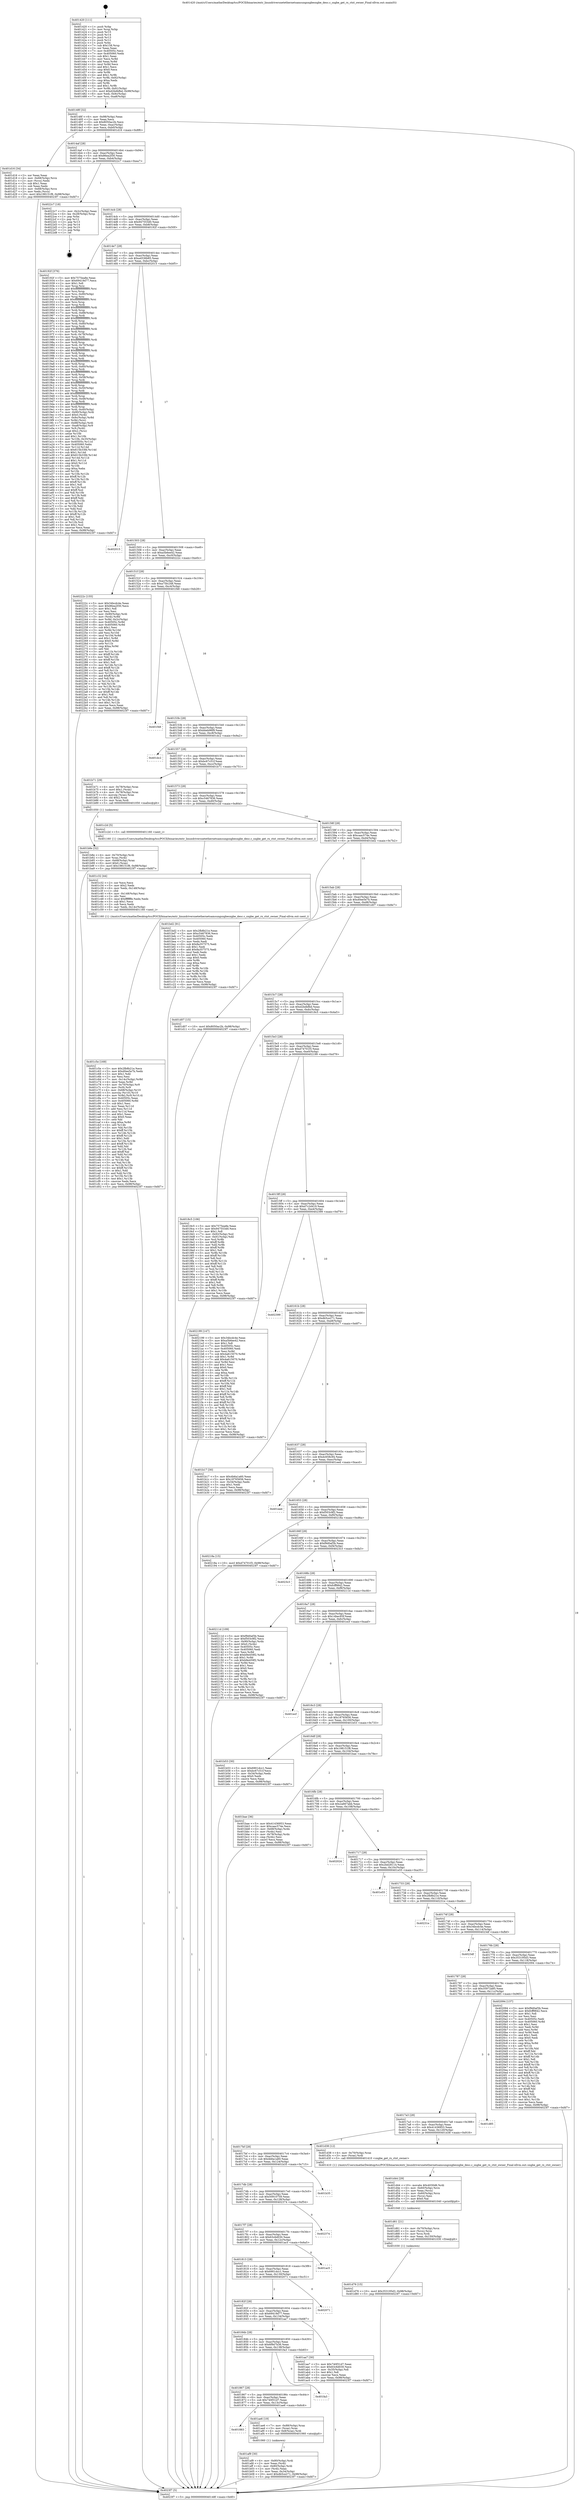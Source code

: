 digraph "0x401420" {
  label = "0x401420 (/mnt/c/Users/mathe/Desktop/tcc/POCII/binaries/extr_linuxdriversnetethernetsamsungsxgbesxgbe_desc.c_sxgbe_get_rx_ctxt_owner_Final-ollvm.out::main(0))"
  labelloc = "t"
  node[shape=record]

  Entry [label="",width=0.3,height=0.3,shape=circle,fillcolor=black,style=filled]
  "0x40148f" [label="{
     0x40148f [32]\l
     | [instrs]\l
     &nbsp;&nbsp;0x40148f \<+6\>: mov -0x98(%rbp),%eax\l
     &nbsp;&nbsp;0x401495 \<+2\>: mov %eax,%ecx\l
     &nbsp;&nbsp;0x401497 \<+6\>: sub $0x8050ac2b,%ecx\l
     &nbsp;&nbsp;0x40149d \<+6\>: mov %eax,-0xac(%rbp)\l
     &nbsp;&nbsp;0x4014a3 \<+6\>: mov %ecx,-0xb0(%rbp)\l
     &nbsp;&nbsp;0x4014a9 \<+6\>: je 0000000000401d16 \<main+0x8f6\>\l
  }"]
  "0x401d16" [label="{
     0x401d16 [34]\l
     | [instrs]\l
     &nbsp;&nbsp;0x401d16 \<+2\>: xor %eax,%eax\l
     &nbsp;&nbsp;0x401d18 \<+4\>: mov -0x68(%rbp),%rcx\l
     &nbsp;&nbsp;0x401d1c \<+2\>: mov (%rcx),%edx\l
     &nbsp;&nbsp;0x401d1e \<+3\>: sub $0x1,%eax\l
     &nbsp;&nbsp;0x401d21 \<+2\>: sub %eax,%edx\l
     &nbsp;&nbsp;0x401d23 \<+4\>: mov -0x68(%rbp),%rcx\l
     &nbsp;&nbsp;0x401d27 \<+2\>: mov %edx,(%rcx)\l
     &nbsp;&nbsp;0x401d29 \<+10\>: movl $0x198151f8,-0x98(%rbp)\l
     &nbsp;&nbsp;0x401d33 \<+5\>: jmp 00000000004023f7 \<main+0xfd7\>\l
  }"]
  "0x4014af" [label="{
     0x4014af [28]\l
     | [instrs]\l
     &nbsp;&nbsp;0x4014af \<+5\>: jmp 00000000004014b4 \<main+0x94\>\l
     &nbsp;&nbsp;0x4014b4 \<+6\>: mov -0xac(%rbp),%eax\l
     &nbsp;&nbsp;0x4014ba \<+5\>: sub $0x86ea2f30,%eax\l
     &nbsp;&nbsp;0x4014bf \<+6\>: mov %eax,-0xb4(%rbp)\l
     &nbsp;&nbsp;0x4014c5 \<+6\>: je 00000000004022c7 \<main+0xea7\>\l
  }"]
  Exit [label="",width=0.3,height=0.3,shape=circle,fillcolor=black,style=filled,peripheries=2]
  "0x4022c7" [label="{
     0x4022c7 [18]\l
     | [instrs]\l
     &nbsp;&nbsp;0x4022c7 \<+3\>: mov -0x2c(%rbp),%eax\l
     &nbsp;&nbsp;0x4022ca \<+4\>: lea -0x28(%rbp),%rsp\l
     &nbsp;&nbsp;0x4022ce \<+1\>: pop %rbx\l
     &nbsp;&nbsp;0x4022cf \<+2\>: pop %r12\l
     &nbsp;&nbsp;0x4022d1 \<+2\>: pop %r13\l
     &nbsp;&nbsp;0x4022d3 \<+2\>: pop %r14\l
     &nbsp;&nbsp;0x4022d5 \<+2\>: pop %r15\l
     &nbsp;&nbsp;0x4022d7 \<+1\>: pop %rbp\l
     &nbsp;&nbsp;0x4022d8 \<+1\>: ret\l
  }"]
  "0x4014cb" [label="{
     0x4014cb [28]\l
     | [instrs]\l
     &nbsp;&nbsp;0x4014cb \<+5\>: jmp 00000000004014d0 \<main+0xb0\>\l
     &nbsp;&nbsp;0x4014d0 \<+6\>: mov -0xac(%rbp),%eax\l
     &nbsp;&nbsp;0x4014d6 \<+5\>: sub $0x947553d0,%eax\l
     &nbsp;&nbsp;0x4014db \<+6\>: mov %eax,-0xb8(%rbp)\l
     &nbsp;&nbsp;0x4014e1 \<+6\>: je 000000000040192f \<main+0x50f\>\l
  }"]
  "0x401d76" [label="{
     0x401d76 [15]\l
     | [instrs]\l
     &nbsp;&nbsp;0x401d76 \<+10\>: movl $0x353195d3,-0x98(%rbp)\l
     &nbsp;&nbsp;0x401d80 \<+5\>: jmp 00000000004023f7 \<main+0xfd7\>\l
  }"]
  "0x40192f" [label="{
     0x40192f [376]\l
     | [instrs]\l
     &nbsp;&nbsp;0x40192f \<+5\>: mov $0x7575ea8e,%eax\l
     &nbsp;&nbsp;0x401934 \<+5\>: mov $0x69419d77,%ecx\l
     &nbsp;&nbsp;0x401939 \<+2\>: mov $0x1,%dl\l
     &nbsp;&nbsp;0x40193b \<+3\>: mov %rsp,%rsi\l
     &nbsp;&nbsp;0x40193e \<+4\>: add $0xfffffffffffffff0,%rsi\l
     &nbsp;&nbsp;0x401942 \<+3\>: mov %rsi,%rsp\l
     &nbsp;&nbsp;0x401945 \<+7\>: mov %rsi,-0x90(%rbp)\l
     &nbsp;&nbsp;0x40194c \<+3\>: mov %rsp,%rsi\l
     &nbsp;&nbsp;0x40194f \<+4\>: add $0xfffffffffffffff0,%rsi\l
     &nbsp;&nbsp;0x401953 \<+3\>: mov %rsi,%rsp\l
     &nbsp;&nbsp;0x401956 \<+3\>: mov %rsp,%rdi\l
     &nbsp;&nbsp;0x401959 \<+4\>: add $0xfffffffffffffff0,%rdi\l
     &nbsp;&nbsp;0x40195d \<+3\>: mov %rdi,%rsp\l
     &nbsp;&nbsp;0x401960 \<+7\>: mov %rdi,-0x88(%rbp)\l
     &nbsp;&nbsp;0x401967 \<+3\>: mov %rsp,%rdi\l
     &nbsp;&nbsp;0x40196a \<+4\>: add $0xfffffffffffffff0,%rdi\l
     &nbsp;&nbsp;0x40196e \<+3\>: mov %rdi,%rsp\l
     &nbsp;&nbsp;0x401971 \<+4\>: mov %rdi,-0x80(%rbp)\l
     &nbsp;&nbsp;0x401975 \<+3\>: mov %rsp,%rdi\l
     &nbsp;&nbsp;0x401978 \<+4\>: add $0xfffffffffffffff0,%rdi\l
     &nbsp;&nbsp;0x40197c \<+3\>: mov %rdi,%rsp\l
     &nbsp;&nbsp;0x40197f \<+4\>: mov %rdi,-0x78(%rbp)\l
     &nbsp;&nbsp;0x401983 \<+3\>: mov %rsp,%rdi\l
     &nbsp;&nbsp;0x401986 \<+4\>: add $0xfffffffffffffff0,%rdi\l
     &nbsp;&nbsp;0x40198a \<+3\>: mov %rdi,%rsp\l
     &nbsp;&nbsp;0x40198d \<+4\>: mov %rdi,-0x70(%rbp)\l
     &nbsp;&nbsp;0x401991 \<+3\>: mov %rsp,%rdi\l
     &nbsp;&nbsp;0x401994 \<+4\>: add $0xfffffffffffffff0,%rdi\l
     &nbsp;&nbsp;0x401998 \<+3\>: mov %rdi,%rsp\l
     &nbsp;&nbsp;0x40199b \<+4\>: mov %rdi,-0x68(%rbp)\l
     &nbsp;&nbsp;0x40199f \<+3\>: mov %rsp,%rdi\l
     &nbsp;&nbsp;0x4019a2 \<+4\>: add $0xfffffffffffffff0,%rdi\l
     &nbsp;&nbsp;0x4019a6 \<+3\>: mov %rdi,%rsp\l
     &nbsp;&nbsp;0x4019a9 \<+4\>: mov %rdi,-0x60(%rbp)\l
     &nbsp;&nbsp;0x4019ad \<+3\>: mov %rsp,%rdi\l
     &nbsp;&nbsp;0x4019b0 \<+4\>: add $0xfffffffffffffff0,%rdi\l
     &nbsp;&nbsp;0x4019b4 \<+3\>: mov %rdi,%rsp\l
     &nbsp;&nbsp;0x4019b7 \<+4\>: mov %rdi,-0x58(%rbp)\l
     &nbsp;&nbsp;0x4019bb \<+3\>: mov %rsp,%rdi\l
     &nbsp;&nbsp;0x4019be \<+4\>: add $0xfffffffffffffff0,%rdi\l
     &nbsp;&nbsp;0x4019c2 \<+3\>: mov %rdi,%rsp\l
     &nbsp;&nbsp;0x4019c5 \<+4\>: mov %rdi,-0x50(%rbp)\l
     &nbsp;&nbsp;0x4019c9 \<+3\>: mov %rsp,%rdi\l
     &nbsp;&nbsp;0x4019cc \<+4\>: add $0xfffffffffffffff0,%rdi\l
     &nbsp;&nbsp;0x4019d0 \<+3\>: mov %rdi,%rsp\l
     &nbsp;&nbsp;0x4019d3 \<+4\>: mov %rdi,-0x48(%rbp)\l
     &nbsp;&nbsp;0x4019d7 \<+3\>: mov %rsp,%rdi\l
     &nbsp;&nbsp;0x4019da \<+4\>: add $0xfffffffffffffff0,%rdi\l
     &nbsp;&nbsp;0x4019de \<+3\>: mov %rdi,%rsp\l
     &nbsp;&nbsp;0x4019e1 \<+4\>: mov %rdi,-0x40(%rbp)\l
     &nbsp;&nbsp;0x4019e5 \<+7\>: mov -0x90(%rbp),%rdi\l
     &nbsp;&nbsp;0x4019ec \<+6\>: movl $0x0,(%rdi)\l
     &nbsp;&nbsp;0x4019f2 \<+7\>: mov -0x9c(%rbp),%r8d\l
     &nbsp;&nbsp;0x4019f9 \<+3\>: mov %r8d,(%rsi)\l
     &nbsp;&nbsp;0x4019fc \<+7\>: mov -0x88(%rbp),%rdi\l
     &nbsp;&nbsp;0x401a03 \<+7\>: mov -0xa8(%rbp),%r9\l
     &nbsp;&nbsp;0x401a0a \<+3\>: mov %r9,(%rdi)\l
     &nbsp;&nbsp;0x401a0d \<+3\>: cmpl $0x2,(%rsi)\l
     &nbsp;&nbsp;0x401a10 \<+4\>: setne %r10b\l
     &nbsp;&nbsp;0x401a14 \<+4\>: and $0x1,%r10b\l
     &nbsp;&nbsp;0x401a18 \<+4\>: mov %r10b,-0x35(%rbp)\l
     &nbsp;&nbsp;0x401a1c \<+8\>: mov 0x40505c,%r11d\l
     &nbsp;&nbsp;0x401a24 \<+7\>: mov 0x405060,%ebx\l
     &nbsp;&nbsp;0x401a2b \<+3\>: mov %r11d,%r14d\l
     &nbsp;&nbsp;0x401a2e \<+7\>: sub $0x615b33fd,%r14d\l
     &nbsp;&nbsp;0x401a35 \<+4\>: sub $0x1,%r14d\l
     &nbsp;&nbsp;0x401a39 \<+7\>: add $0x615b33fd,%r14d\l
     &nbsp;&nbsp;0x401a40 \<+4\>: imul %r14d,%r11d\l
     &nbsp;&nbsp;0x401a44 \<+4\>: and $0x1,%r11d\l
     &nbsp;&nbsp;0x401a48 \<+4\>: cmp $0x0,%r11d\l
     &nbsp;&nbsp;0x401a4c \<+4\>: sete %r10b\l
     &nbsp;&nbsp;0x401a50 \<+3\>: cmp $0xa,%ebx\l
     &nbsp;&nbsp;0x401a53 \<+4\>: setl %r15b\l
     &nbsp;&nbsp;0x401a57 \<+3\>: mov %r10b,%r12b\l
     &nbsp;&nbsp;0x401a5a \<+4\>: xor $0xff,%r12b\l
     &nbsp;&nbsp;0x401a5e \<+3\>: mov %r15b,%r13b\l
     &nbsp;&nbsp;0x401a61 \<+4\>: xor $0xff,%r13b\l
     &nbsp;&nbsp;0x401a65 \<+3\>: xor $0x1,%dl\l
     &nbsp;&nbsp;0x401a68 \<+3\>: mov %r12b,%sil\l
     &nbsp;&nbsp;0x401a6b \<+4\>: and $0xff,%sil\l
     &nbsp;&nbsp;0x401a6f \<+3\>: and %dl,%r10b\l
     &nbsp;&nbsp;0x401a72 \<+3\>: mov %r13b,%dil\l
     &nbsp;&nbsp;0x401a75 \<+4\>: and $0xff,%dil\l
     &nbsp;&nbsp;0x401a79 \<+3\>: and %dl,%r15b\l
     &nbsp;&nbsp;0x401a7c \<+3\>: or %r10b,%sil\l
     &nbsp;&nbsp;0x401a7f \<+3\>: or %r15b,%dil\l
     &nbsp;&nbsp;0x401a82 \<+3\>: xor %dil,%sil\l
     &nbsp;&nbsp;0x401a85 \<+3\>: or %r13b,%r12b\l
     &nbsp;&nbsp;0x401a88 \<+4\>: xor $0xff,%r12b\l
     &nbsp;&nbsp;0x401a8c \<+3\>: or $0x1,%dl\l
     &nbsp;&nbsp;0x401a8f \<+3\>: and %dl,%r12b\l
     &nbsp;&nbsp;0x401a92 \<+3\>: or %r12b,%sil\l
     &nbsp;&nbsp;0x401a95 \<+4\>: test $0x1,%sil\l
     &nbsp;&nbsp;0x401a99 \<+3\>: cmovne %ecx,%eax\l
     &nbsp;&nbsp;0x401a9c \<+6\>: mov %eax,-0x98(%rbp)\l
     &nbsp;&nbsp;0x401aa2 \<+5\>: jmp 00000000004023f7 \<main+0xfd7\>\l
  }"]
  "0x4014e7" [label="{
     0x4014e7 [28]\l
     | [instrs]\l
     &nbsp;&nbsp;0x4014e7 \<+5\>: jmp 00000000004014ec \<main+0xcc\>\l
     &nbsp;&nbsp;0x4014ec \<+6\>: mov -0xac(%rbp),%eax\l
     &nbsp;&nbsp;0x4014f2 \<+5\>: sub $0xa4536b85,%eax\l
     &nbsp;&nbsp;0x4014f7 \<+6\>: mov %eax,-0xbc(%rbp)\l
     &nbsp;&nbsp;0x4014fd \<+6\>: je 0000000000402015 \<main+0xbf5\>\l
  }"]
  "0x401d61" [label="{
     0x401d61 [21]\l
     | [instrs]\l
     &nbsp;&nbsp;0x401d61 \<+4\>: mov -0x70(%rbp),%rcx\l
     &nbsp;&nbsp;0x401d65 \<+3\>: mov (%rcx),%rcx\l
     &nbsp;&nbsp;0x401d68 \<+3\>: mov %rcx,%rdi\l
     &nbsp;&nbsp;0x401d6b \<+6\>: mov %eax,-0x150(%rbp)\l
     &nbsp;&nbsp;0x401d71 \<+5\>: call 0000000000401030 \<free@plt\>\l
     | [calls]\l
     &nbsp;&nbsp;0x401030 \{1\} (unknown)\l
  }"]
  "0x402015" [label="{
     0x402015\l
  }", style=dashed]
  "0x401503" [label="{
     0x401503 [28]\l
     | [instrs]\l
     &nbsp;&nbsp;0x401503 \<+5\>: jmp 0000000000401508 \<main+0xe8\>\l
     &nbsp;&nbsp;0x401508 \<+6\>: mov -0xac(%rbp),%eax\l
     &nbsp;&nbsp;0x40150e \<+5\>: sub $0xa5b6ee42,%eax\l
     &nbsp;&nbsp;0x401513 \<+6\>: mov %eax,-0xc0(%rbp)\l
     &nbsp;&nbsp;0x401519 \<+6\>: je 000000000040222c \<main+0xe0c\>\l
  }"]
  "0x401d44" [label="{
     0x401d44 [29]\l
     | [instrs]\l
     &nbsp;&nbsp;0x401d44 \<+10\>: movabs $0x4030d6,%rdi\l
     &nbsp;&nbsp;0x401d4e \<+4\>: mov -0x60(%rbp),%rcx\l
     &nbsp;&nbsp;0x401d52 \<+2\>: mov %eax,(%rcx)\l
     &nbsp;&nbsp;0x401d54 \<+4\>: mov -0x60(%rbp),%rcx\l
     &nbsp;&nbsp;0x401d58 \<+2\>: mov (%rcx),%esi\l
     &nbsp;&nbsp;0x401d5a \<+2\>: mov $0x0,%al\l
     &nbsp;&nbsp;0x401d5c \<+5\>: call 0000000000401040 \<printf@plt\>\l
     | [calls]\l
     &nbsp;&nbsp;0x401040 \{1\} (unknown)\l
  }"]
  "0x40222c" [label="{
     0x40222c [155]\l
     | [instrs]\l
     &nbsp;&nbsp;0x40222c \<+5\>: mov $0x34bcdc4e,%eax\l
     &nbsp;&nbsp;0x402231 \<+5\>: mov $0x86ea2f30,%ecx\l
     &nbsp;&nbsp;0x402236 \<+2\>: mov $0x1,%dl\l
     &nbsp;&nbsp;0x402238 \<+2\>: xor %esi,%esi\l
     &nbsp;&nbsp;0x40223a \<+7\>: mov -0x90(%rbp),%rdi\l
     &nbsp;&nbsp;0x402241 \<+3\>: mov (%rdi),%r8d\l
     &nbsp;&nbsp;0x402244 \<+4\>: mov %r8d,-0x2c(%rbp)\l
     &nbsp;&nbsp;0x402248 \<+8\>: mov 0x40505c,%r8d\l
     &nbsp;&nbsp;0x402250 \<+8\>: mov 0x405060,%r9d\l
     &nbsp;&nbsp;0x402258 \<+3\>: sub $0x1,%esi\l
     &nbsp;&nbsp;0x40225b \<+3\>: mov %r8d,%r10d\l
     &nbsp;&nbsp;0x40225e \<+3\>: add %esi,%r10d\l
     &nbsp;&nbsp;0x402261 \<+4\>: imul %r10d,%r8d\l
     &nbsp;&nbsp;0x402265 \<+4\>: and $0x1,%r8d\l
     &nbsp;&nbsp;0x402269 \<+4\>: cmp $0x0,%r8d\l
     &nbsp;&nbsp;0x40226d \<+4\>: sete %r11b\l
     &nbsp;&nbsp;0x402271 \<+4\>: cmp $0xa,%r9d\l
     &nbsp;&nbsp;0x402275 \<+3\>: setl %bl\l
     &nbsp;&nbsp;0x402278 \<+3\>: mov %r11b,%r14b\l
     &nbsp;&nbsp;0x40227b \<+4\>: xor $0xff,%r14b\l
     &nbsp;&nbsp;0x40227f \<+3\>: mov %bl,%r15b\l
     &nbsp;&nbsp;0x402282 \<+4\>: xor $0xff,%r15b\l
     &nbsp;&nbsp;0x402286 \<+3\>: xor $0x1,%dl\l
     &nbsp;&nbsp;0x402289 \<+3\>: mov %r14b,%r12b\l
     &nbsp;&nbsp;0x40228c \<+4\>: and $0xff,%r12b\l
     &nbsp;&nbsp;0x402290 \<+3\>: and %dl,%r11b\l
     &nbsp;&nbsp;0x402293 \<+3\>: mov %r15b,%r13b\l
     &nbsp;&nbsp;0x402296 \<+4\>: and $0xff,%r13b\l
     &nbsp;&nbsp;0x40229a \<+2\>: and %dl,%bl\l
     &nbsp;&nbsp;0x40229c \<+3\>: or %r11b,%r12b\l
     &nbsp;&nbsp;0x40229f \<+3\>: or %bl,%r13b\l
     &nbsp;&nbsp;0x4022a2 \<+3\>: xor %r13b,%r12b\l
     &nbsp;&nbsp;0x4022a5 \<+3\>: or %r15b,%r14b\l
     &nbsp;&nbsp;0x4022a8 \<+4\>: xor $0xff,%r14b\l
     &nbsp;&nbsp;0x4022ac \<+3\>: or $0x1,%dl\l
     &nbsp;&nbsp;0x4022af \<+3\>: and %dl,%r14b\l
     &nbsp;&nbsp;0x4022b2 \<+3\>: or %r14b,%r12b\l
     &nbsp;&nbsp;0x4022b5 \<+4\>: test $0x1,%r12b\l
     &nbsp;&nbsp;0x4022b9 \<+3\>: cmovne %ecx,%eax\l
     &nbsp;&nbsp;0x4022bc \<+6\>: mov %eax,-0x98(%rbp)\l
     &nbsp;&nbsp;0x4022c2 \<+5\>: jmp 00000000004023f7 \<main+0xfd7\>\l
  }"]
  "0x40151f" [label="{
     0x40151f [28]\l
     | [instrs]\l
     &nbsp;&nbsp;0x40151f \<+5\>: jmp 0000000000401524 \<main+0x104\>\l
     &nbsp;&nbsp;0x401524 \<+6\>: mov -0xac(%rbp),%eax\l
     &nbsp;&nbsp;0x40152a \<+5\>: sub $0xa75fc248,%eax\l
     &nbsp;&nbsp;0x40152f \<+6\>: mov %eax,-0xc4(%rbp)\l
     &nbsp;&nbsp;0x401535 \<+6\>: je 0000000000401f48 \<main+0xb28\>\l
  }"]
  "0x401c5e" [label="{
     0x401c5e [169]\l
     | [instrs]\l
     &nbsp;&nbsp;0x401c5e \<+5\>: mov $0x2fb8b21e,%ecx\l
     &nbsp;&nbsp;0x401c63 \<+5\>: mov $0xd0ee5e7b,%edx\l
     &nbsp;&nbsp;0x401c68 \<+3\>: mov $0x1,%dil\l
     &nbsp;&nbsp;0x401c6b \<+2\>: xor %esi,%esi\l
     &nbsp;&nbsp;0x401c6d \<+7\>: mov -0x14c(%rbp),%r8d\l
     &nbsp;&nbsp;0x401c74 \<+4\>: imul %eax,%r8d\l
     &nbsp;&nbsp;0x401c78 \<+4\>: mov -0x70(%rbp),%r9\l
     &nbsp;&nbsp;0x401c7c \<+3\>: mov (%r9),%r9\l
     &nbsp;&nbsp;0x401c7f \<+4\>: mov -0x68(%rbp),%r10\l
     &nbsp;&nbsp;0x401c83 \<+3\>: movslq (%r10),%r10\l
     &nbsp;&nbsp;0x401c86 \<+4\>: mov %r8d,(%r9,%r10,4)\l
     &nbsp;&nbsp;0x401c8a \<+7\>: mov 0x40505c,%eax\l
     &nbsp;&nbsp;0x401c91 \<+8\>: mov 0x405060,%r8d\l
     &nbsp;&nbsp;0x401c99 \<+3\>: sub $0x1,%esi\l
     &nbsp;&nbsp;0x401c9c \<+3\>: mov %eax,%r11d\l
     &nbsp;&nbsp;0x401c9f \<+3\>: add %esi,%r11d\l
     &nbsp;&nbsp;0x401ca2 \<+4\>: imul %r11d,%eax\l
     &nbsp;&nbsp;0x401ca6 \<+3\>: and $0x1,%eax\l
     &nbsp;&nbsp;0x401ca9 \<+3\>: cmp $0x0,%eax\l
     &nbsp;&nbsp;0x401cac \<+3\>: sete %bl\l
     &nbsp;&nbsp;0x401caf \<+4\>: cmp $0xa,%r8d\l
     &nbsp;&nbsp;0x401cb3 \<+4\>: setl %r14b\l
     &nbsp;&nbsp;0x401cb7 \<+3\>: mov %bl,%r15b\l
     &nbsp;&nbsp;0x401cba \<+4\>: xor $0xff,%r15b\l
     &nbsp;&nbsp;0x401cbe \<+3\>: mov %r14b,%r12b\l
     &nbsp;&nbsp;0x401cc1 \<+4\>: xor $0xff,%r12b\l
     &nbsp;&nbsp;0x401cc5 \<+4\>: xor $0x1,%dil\l
     &nbsp;&nbsp;0x401cc9 \<+3\>: mov %r15b,%r13b\l
     &nbsp;&nbsp;0x401ccc \<+4\>: and $0xff,%r13b\l
     &nbsp;&nbsp;0x401cd0 \<+3\>: and %dil,%bl\l
     &nbsp;&nbsp;0x401cd3 \<+3\>: mov %r12b,%al\l
     &nbsp;&nbsp;0x401cd6 \<+2\>: and $0xff,%al\l
     &nbsp;&nbsp;0x401cd8 \<+3\>: and %dil,%r14b\l
     &nbsp;&nbsp;0x401cdb \<+3\>: or %bl,%r13b\l
     &nbsp;&nbsp;0x401cde \<+3\>: or %r14b,%al\l
     &nbsp;&nbsp;0x401ce1 \<+3\>: xor %al,%r13b\l
     &nbsp;&nbsp;0x401ce4 \<+3\>: or %r12b,%r15b\l
     &nbsp;&nbsp;0x401ce7 \<+4\>: xor $0xff,%r15b\l
     &nbsp;&nbsp;0x401ceb \<+4\>: or $0x1,%dil\l
     &nbsp;&nbsp;0x401cef \<+3\>: and %dil,%r15b\l
     &nbsp;&nbsp;0x401cf2 \<+3\>: or %r15b,%r13b\l
     &nbsp;&nbsp;0x401cf5 \<+4\>: test $0x1,%r13b\l
     &nbsp;&nbsp;0x401cf9 \<+3\>: cmovne %edx,%ecx\l
     &nbsp;&nbsp;0x401cfc \<+6\>: mov %ecx,-0x98(%rbp)\l
     &nbsp;&nbsp;0x401d02 \<+5\>: jmp 00000000004023f7 \<main+0xfd7\>\l
  }"]
  "0x401f48" [label="{
     0x401f48\l
  }", style=dashed]
  "0x40153b" [label="{
     0x40153b [28]\l
     | [instrs]\l
     &nbsp;&nbsp;0x40153b \<+5\>: jmp 0000000000401540 \<main+0x120\>\l
     &nbsp;&nbsp;0x401540 \<+6\>: mov -0xac(%rbp),%eax\l
     &nbsp;&nbsp;0x401546 \<+5\>: sub $0xbbeb96f9,%eax\l
     &nbsp;&nbsp;0x40154b \<+6\>: mov %eax,-0xc8(%rbp)\l
     &nbsp;&nbsp;0x401551 \<+6\>: je 0000000000401dc2 \<main+0x9a2\>\l
  }"]
  "0x401c32" [label="{
     0x401c32 [44]\l
     | [instrs]\l
     &nbsp;&nbsp;0x401c32 \<+2\>: xor %ecx,%ecx\l
     &nbsp;&nbsp;0x401c34 \<+5\>: mov $0x2,%edx\l
     &nbsp;&nbsp;0x401c39 \<+6\>: mov %edx,-0x148(%rbp)\l
     &nbsp;&nbsp;0x401c3f \<+1\>: cltd\l
     &nbsp;&nbsp;0x401c40 \<+6\>: mov -0x148(%rbp),%esi\l
     &nbsp;&nbsp;0x401c46 \<+2\>: idiv %esi\l
     &nbsp;&nbsp;0x401c48 \<+6\>: imul $0xfffffffe,%edx,%edx\l
     &nbsp;&nbsp;0x401c4e \<+3\>: sub $0x1,%ecx\l
     &nbsp;&nbsp;0x401c51 \<+2\>: sub %ecx,%edx\l
     &nbsp;&nbsp;0x401c53 \<+6\>: mov %edx,-0x14c(%rbp)\l
     &nbsp;&nbsp;0x401c59 \<+5\>: call 0000000000401160 \<next_i\>\l
     | [calls]\l
     &nbsp;&nbsp;0x401160 \{1\} (/mnt/c/Users/mathe/Desktop/tcc/POCII/binaries/extr_linuxdriversnetethernetsamsungsxgbesxgbe_desc.c_sxgbe_get_rx_ctxt_owner_Final-ollvm.out::next_i)\l
  }"]
  "0x401dc2" [label="{
     0x401dc2\l
  }", style=dashed]
  "0x401557" [label="{
     0x401557 [28]\l
     | [instrs]\l
     &nbsp;&nbsp;0x401557 \<+5\>: jmp 000000000040155c \<main+0x13c\>\l
     &nbsp;&nbsp;0x40155c \<+6\>: mov -0xac(%rbp),%eax\l
     &nbsp;&nbsp;0x401562 \<+5\>: sub $0xbc67c51f,%eax\l
     &nbsp;&nbsp;0x401567 \<+6\>: mov %eax,-0xcc(%rbp)\l
     &nbsp;&nbsp;0x40156d \<+6\>: je 0000000000401b71 \<main+0x751\>\l
  }"]
  "0x401b8e" [label="{
     0x401b8e [32]\l
     | [instrs]\l
     &nbsp;&nbsp;0x401b8e \<+4\>: mov -0x70(%rbp),%rdi\l
     &nbsp;&nbsp;0x401b92 \<+3\>: mov %rax,(%rdi)\l
     &nbsp;&nbsp;0x401b95 \<+4\>: mov -0x68(%rbp),%rax\l
     &nbsp;&nbsp;0x401b99 \<+6\>: movl $0x0,(%rax)\l
     &nbsp;&nbsp;0x401b9f \<+10\>: movl $0x198151f8,-0x98(%rbp)\l
     &nbsp;&nbsp;0x401ba9 \<+5\>: jmp 00000000004023f7 \<main+0xfd7\>\l
  }"]
  "0x401b71" [label="{
     0x401b71 [29]\l
     | [instrs]\l
     &nbsp;&nbsp;0x401b71 \<+4\>: mov -0x78(%rbp),%rax\l
     &nbsp;&nbsp;0x401b75 \<+6\>: movl $0x1,(%rax)\l
     &nbsp;&nbsp;0x401b7b \<+4\>: mov -0x78(%rbp),%rax\l
     &nbsp;&nbsp;0x401b7f \<+3\>: movslq (%rax),%rax\l
     &nbsp;&nbsp;0x401b82 \<+4\>: shl $0x2,%rax\l
     &nbsp;&nbsp;0x401b86 \<+3\>: mov %rax,%rdi\l
     &nbsp;&nbsp;0x401b89 \<+5\>: call 0000000000401050 \<malloc@plt\>\l
     | [calls]\l
     &nbsp;&nbsp;0x401050 \{1\} (unknown)\l
  }"]
  "0x401573" [label="{
     0x401573 [28]\l
     | [instrs]\l
     &nbsp;&nbsp;0x401573 \<+5\>: jmp 0000000000401578 \<main+0x158\>\l
     &nbsp;&nbsp;0x401578 \<+6\>: mov -0xac(%rbp),%eax\l
     &nbsp;&nbsp;0x40157e \<+5\>: sub $0xc5467836,%eax\l
     &nbsp;&nbsp;0x401583 \<+6\>: mov %eax,-0xd0(%rbp)\l
     &nbsp;&nbsp;0x401589 \<+6\>: je 0000000000401c2d \<main+0x80d\>\l
  }"]
  "0x401af9" [label="{
     0x401af9 [30]\l
     | [instrs]\l
     &nbsp;&nbsp;0x401af9 \<+4\>: mov -0x80(%rbp),%rdi\l
     &nbsp;&nbsp;0x401afd \<+2\>: mov %eax,(%rdi)\l
     &nbsp;&nbsp;0x401aff \<+4\>: mov -0x80(%rbp),%rdi\l
     &nbsp;&nbsp;0x401b03 \<+2\>: mov (%rdi),%eax\l
     &nbsp;&nbsp;0x401b05 \<+3\>: mov %eax,-0x34(%rbp)\l
     &nbsp;&nbsp;0x401b08 \<+10\>: movl $0xdb5ce271,-0x98(%rbp)\l
     &nbsp;&nbsp;0x401b12 \<+5\>: jmp 00000000004023f7 \<main+0xfd7\>\l
  }"]
  "0x401c2d" [label="{
     0x401c2d [5]\l
     | [instrs]\l
     &nbsp;&nbsp;0x401c2d \<+5\>: call 0000000000401160 \<next_i\>\l
     | [calls]\l
     &nbsp;&nbsp;0x401160 \{1\} (/mnt/c/Users/mathe/Desktop/tcc/POCII/binaries/extr_linuxdriversnetethernetsamsungsxgbesxgbe_desc.c_sxgbe_get_rx_ctxt_owner_Final-ollvm.out::next_i)\l
  }"]
  "0x40158f" [label="{
     0x40158f [28]\l
     | [instrs]\l
     &nbsp;&nbsp;0x40158f \<+5\>: jmp 0000000000401594 \<main+0x174\>\l
     &nbsp;&nbsp;0x401594 \<+6\>: mov -0xac(%rbp),%eax\l
     &nbsp;&nbsp;0x40159a \<+5\>: sub $0xcaac574e,%eax\l
     &nbsp;&nbsp;0x40159f \<+6\>: mov %eax,-0xd4(%rbp)\l
     &nbsp;&nbsp;0x4015a5 \<+6\>: je 0000000000401bd2 \<main+0x7b2\>\l
  }"]
  "0x401883" [label="{
     0x401883\l
  }", style=dashed]
  "0x401bd2" [label="{
     0x401bd2 [91]\l
     | [instrs]\l
     &nbsp;&nbsp;0x401bd2 \<+5\>: mov $0x2fb8b21e,%eax\l
     &nbsp;&nbsp;0x401bd7 \<+5\>: mov $0xc5467836,%ecx\l
     &nbsp;&nbsp;0x401bdc \<+7\>: mov 0x40505c,%edx\l
     &nbsp;&nbsp;0x401be3 \<+7\>: mov 0x405060,%esi\l
     &nbsp;&nbsp;0x401bea \<+2\>: mov %edx,%edi\l
     &nbsp;&nbsp;0x401bec \<+6\>: sub $0x8a357575,%edi\l
     &nbsp;&nbsp;0x401bf2 \<+3\>: sub $0x1,%edi\l
     &nbsp;&nbsp;0x401bf5 \<+6\>: add $0x8a357575,%edi\l
     &nbsp;&nbsp;0x401bfb \<+3\>: imul %edi,%edx\l
     &nbsp;&nbsp;0x401bfe \<+3\>: and $0x1,%edx\l
     &nbsp;&nbsp;0x401c01 \<+3\>: cmp $0x0,%edx\l
     &nbsp;&nbsp;0x401c04 \<+4\>: sete %r8b\l
     &nbsp;&nbsp;0x401c08 \<+3\>: cmp $0xa,%esi\l
     &nbsp;&nbsp;0x401c0b \<+4\>: setl %r9b\l
     &nbsp;&nbsp;0x401c0f \<+3\>: mov %r8b,%r10b\l
     &nbsp;&nbsp;0x401c12 \<+3\>: and %r9b,%r10b\l
     &nbsp;&nbsp;0x401c15 \<+3\>: xor %r9b,%r8b\l
     &nbsp;&nbsp;0x401c18 \<+3\>: or %r8b,%r10b\l
     &nbsp;&nbsp;0x401c1b \<+4\>: test $0x1,%r10b\l
     &nbsp;&nbsp;0x401c1f \<+3\>: cmovne %ecx,%eax\l
     &nbsp;&nbsp;0x401c22 \<+6\>: mov %eax,-0x98(%rbp)\l
     &nbsp;&nbsp;0x401c28 \<+5\>: jmp 00000000004023f7 \<main+0xfd7\>\l
  }"]
  "0x4015ab" [label="{
     0x4015ab [28]\l
     | [instrs]\l
     &nbsp;&nbsp;0x4015ab \<+5\>: jmp 00000000004015b0 \<main+0x190\>\l
     &nbsp;&nbsp;0x4015b0 \<+6\>: mov -0xac(%rbp),%eax\l
     &nbsp;&nbsp;0x4015b6 \<+5\>: sub $0xd0ee5e7b,%eax\l
     &nbsp;&nbsp;0x4015bb \<+6\>: mov %eax,-0xd8(%rbp)\l
     &nbsp;&nbsp;0x4015c1 \<+6\>: je 0000000000401d07 \<main+0x8e7\>\l
  }"]
  "0x401ae6" [label="{
     0x401ae6 [19]\l
     | [instrs]\l
     &nbsp;&nbsp;0x401ae6 \<+7\>: mov -0x88(%rbp),%rax\l
     &nbsp;&nbsp;0x401aed \<+3\>: mov (%rax),%rax\l
     &nbsp;&nbsp;0x401af0 \<+4\>: mov 0x8(%rax),%rdi\l
     &nbsp;&nbsp;0x401af4 \<+5\>: call 0000000000401060 \<atoi@plt\>\l
     | [calls]\l
     &nbsp;&nbsp;0x401060 \{1\} (unknown)\l
  }"]
  "0x401d07" [label="{
     0x401d07 [15]\l
     | [instrs]\l
     &nbsp;&nbsp;0x401d07 \<+10\>: movl $0x8050ac2b,-0x98(%rbp)\l
     &nbsp;&nbsp;0x401d11 \<+5\>: jmp 00000000004023f7 \<main+0xfd7\>\l
  }"]
  "0x4015c7" [label="{
     0x4015c7 [28]\l
     | [instrs]\l
     &nbsp;&nbsp;0x4015c7 \<+5\>: jmp 00000000004015cc \<main+0x1ac\>\l
     &nbsp;&nbsp;0x4015cc \<+6\>: mov -0xac(%rbp),%eax\l
     &nbsp;&nbsp;0x4015d2 \<+5\>: sub $0xd2bdbfbd,%eax\l
     &nbsp;&nbsp;0x4015d7 \<+6\>: mov %eax,-0xdc(%rbp)\l
     &nbsp;&nbsp;0x4015dd \<+6\>: je 00000000004018c5 \<main+0x4a5\>\l
  }"]
  "0x401867" [label="{
     0x401867 [28]\l
     | [instrs]\l
     &nbsp;&nbsp;0x401867 \<+5\>: jmp 000000000040186c \<main+0x44c\>\l
     &nbsp;&nbsp;0x40186c \<+6\>: mov -0xac(%rbp),%eax\l
     &nbsp;&nbsp;0x401872 \<+5\>: sub $0x740f31d7,%eax\l
     &nbsp;&nbsp;0x401877 \<+6\>: mov %eax,-0x13c(%rbp)\l
     &nbsp;&nbsp;0x40187d \<+6\>: je 0000000000401ae6 \<main+0x6c6\>\l
  }"]
  "0x4018c5" [label="{
     0x4018c5 [106]\l
     | [instrs]\l
     &nbsp;&nbsp;0x4018c5 \<+5\>: mov $0x7575ea8e,%eax\l
     &nbsp;&nbsp;0x4018ca \<+5\>: mov $0x947553d0,%ecx\l
     &nbsp;&nbsp;0x4018cf \<+2\>: mov $0x1,%dl\l
     &nbsp;&nbsp;0x4018d1 \<+7\>: mov -0x92(%rbp),%sil\l
     &nbsp;&nbsp;0x4018d8 \<+7\>: mov -0x91(%rbp),%dil\l
     &nbsp;&nbsp;0x4018df \<+3\>: mov %sil,%r8b\l
     &nbsp;&nbsp;0x4018e2 \<+4\>: xor $0xff,%r8b\l
     &nbsp;&nbsp;0x4018e6 \<+3\>: mov %dil,%r9b\l
     &nbsp;&nbsp;0x4018e9 \<+4\>: xor $0xff,%r9b\l
     &nbsp;&nbsp;0x4018ed \<+3\>: xor $0x1,%dl\l
     &nbsp;&nbsp;0x4018f0 \<+3\>: mov %r8b,%r10b\l
     &nbsp;&nbsp;0x4018f3 \<+4\>: and $0xff,%r10b\l
     &nbsp;&nbsp;0x4018f7 \<+3\>: and %dl,%sil\l
     &nbsp;&nbsp;0x4018fa \<+3\>: mov %r9b,%r11b\l
     &nbsp;&nbsp;0x4018fd \<+4\>: and $0xff,%r11b\l
     &nbsp;&nbsp;0x401901 \<+3\>: and %dl,%dil\l
     &nbsp;&nbsp;0x401904 \<+3\>: or %sil,%r10b\l
     &nbsp;&nbsp;0x401907 \<+3\>: or %dil,%r11b\l
     &nbsp;&nbsp;0x40190a \<+3\>: xor %r11b,%r10b\l
     &nbsp;&nbsp;0x40190d \<+3\>: or %r9b,%r8b\l
     &nbsp;&nbsp;0x401910 \<+4\>: xor $0xff,%r8b\l
     &nbsp;&nbsp;0x401914 \<+3\>: or $0x1,%dl\l
     &nbsp;&nbsp;0x401917 \<+3\>: and %dl,%r8b\l
     &nbsp;&nbsp;0x40191a \<+3\>: or %r8b,%r10b\l
     &nbsp;&nbsp;0x40191d \<+4\>: test $0x1,%r10b\l
     &nbsp;&nbsp;0x401921 \<+3\>: cmovne %ecx,%eax\l
     &nbsp;&nbsp;0x401924 \<+6\>: mov %eax,-0x98(%rbp)\l
     &nbsp;&nbsp;0x40192a \<+5\>: jmp 00000000004023f7 \<main+0xfd7\>\l
  }"]
  "0x4015e3" [label="{
     0x4015e3 [28]\l
     | [instrs]\l
     &nbsp;&nbsp;0x4015e3 \<+5\>: jmp 00000000004015e8 \<main+0x1c8\>\l
     &nbsp;&nbsp;0x4015e8 \<+6\>: mov -0xac(%rbp),%eax\l
     &nbsp;&nbsp;0x4015ee \<+5\>: sub $0xd74701f3,%eax\l
     &nbsp;&nbsp;0x4015f3 \<+6\>: mov %eax,-0xe0(%rbp)\l
     &nbsp;&nbsp;0x4015f9 \<+6\>: je 0000000000402199 \<main+0xd79\>\l
  }"]
  "0x4023f7" [label="{
     0x4023f7 [5]\l
     | [instrs]\l
     &nbsp;&nbsp;0x4023f7 \<+5\>: jmp 000000000040148f \<main+0x6f\>\l
  }"]
  "0x401420" [label="{
     0x401420 [111]\l
     | [instrs]\l
     &nbsp;&nbsp;0x401420 \<+1\>: push %rbp\l
     &nbsp;&nbsp;0x401421 \<+3\>: mov %rsp,%rbp\l
     &nbsp;&nbsp;0x401424 \<+2\>: push %r15\l
     &nbsp;&nbsp;0x401426 \<+2\>: push %r14\l
     &nbsp;&nbsp;0x401428 \<+2\>: push %r13\l
     &nbsp;&nbsp;0x40142a \<+2\>: push %r12\l
     &nbsp;&nbsp;0x40142c \<+1\>: push %rbx\l
     &nbsp;&nbsp;0x40142d \<+7\>: sub $0x158,%rsp\l
     &nbsp;&nbsp;0x401434 \<+2\>: xor %eax,%eax\l
     &nbsp;&nbsp;0x401436 \<+7\>: mov 0x40505c,%ecx\l
     &nbsp;&nbsp;0x40143d \<+7\>: mov 0x405060,%edx\l
     &nbsp;&nbsp;0x401444 \<+3\>: sub $0x1,%eax\l
     &nbsp;&nbsp;0x401447 \<+3\>: mov %ecx,%r8d\l
     &nbsp;&nbsp;0x40144a \<+3\>: add %eax,%r8d\l
     &nbsp;&nbsp;0x40144d \<+4\>: imul %r8d,%ecx\l
     &nbsp;&nbsp;0x401451 \<+3\>: and $0x1,%ecx\l
     &nbsp;&nbsp;0x401454 \<+3\>: cmp $0x0,%ecx\l
     &nbsp;&nbsp;0x401457 \<+4\>: sete %r9b\l
     &nbsp;&nbsp;0x40145b \<+4\>: and $0x1,%r9b\l
     &nbsp;&nbsp;0x40145f \<+7\>: mov %r9b,-0x92(%rbp)\l
     &nbsp;&nbsp;0x401466 \<+3\>: cmp $0xa,%edx\l
     &nbsp;&nbsp;0x401469 \<+4\>: setl %r9b\l
     &nbsp;&nbsp;0x40146d \<+4\>: and $0x1,%r9b\l
     &nbsp;&nbsp;0x401471 \<+7\>: mov %r9b,-0x91(%rbp)\l
     &nbsp;&nbsp;0x401478 \<+10\>: movl $0xd2bdbfbd,-0x98(%rbp)\l
     &nbsp;&nbsp;0x401482 \<+6\>: mov %edi,-0x9c(%rbp)\l
     &nbsp;&nbsp;0x401488 \<+7\>: mov %rsi,-0xa8(%rbp)\l
  }"]
  "0x401fa3" [label="{
     0x401fa3\l
  }", style=dashed]
  "0x40184b" [label="{
     0x40184b [28]\l
     | [instrs]\l
     &nbsp;&nbsp;0x40184b \<+5\>: jmp 0000000000401850 \<main+0x430\>\l
     &nbsp;&nbsp;0x401850 \<+6\>: mov -0xac(%rbp),%eax\l
     &nbsp;&nbsp;0x401856 \<+5\>: sub $0x6f9d7b36,%eax\l
     &nbsp;&nbsp;0x40185b \<+6\>: mov %eax,-0x138(%rbp)\l
     &nbsp;&nbsp;0x401861 \<+6\>: je 0000000000401fa3 \<main+0xb83\>\l
  }"]
  "0x402199" [label="{
     0x402199 [147]\l
     | [instrs]\l
     &nbsp;&nbsp;0x402199 \<+5\>: mov $0x34bcdc4e,%eax\l
     &nbsp;&nbsp;0x40219e \<+5\>: mov $0xa5b6ee42,%ecx\l
     &nbsp;&nbsp;0x4021a3 \<+2\>: mov $0x1,%dl\l
     &nbsp;&nbsp;0x4021a5 \<+7\>: mov 0x40505c,%esi\l
     &nbsp;&nbsp;0x4021ac \<+7\>: mov 0x405060,%edi\l
     &nbsp;&nbsp;0x4021b3 \<+3\>: mov %esi,%r8d\l
     &nbsp;&nbsp;0x4021b6 \<+7\>: sub $0x4a615070,%r8d\l
     &nbsp;&nbsp;0x4021bd \<+4\>: sub $0x1,%r8d\l
     &nbsp;&nbsp;0x4021c1 \<+7\>: add $0x4a615070,%r8d\l
     &nbsp;&nbsp;0x4021c8 \<+4\>: imul %r8d,%esi\l
     &nbsp;&nbsp;0x4021cc \<+3\>: and $0x1,%esi\l
     &nbsp;&nbsp;0x4021cf \<+3\>: cmp $0x0,%esi\l
     &nbsp;&nbsp;0x4021d2 \<+4\>: sete %r9b\l
     &nbsp;&nbsp;0x4021d6 \<+3\>: cmp $0xa,%edi\l
     &nbsp;&nbsp;0x4021d9 \<+4\>: setl %r10b\l
     &nbsp;&nbsp;0x4021dd \<+3\>: mov %r9b,%r11b\l
     &nbsp;&nbsp;0x4021e0 \<+4\>: xor $0xff,%r11b\l
     &nbsp;&nbsp;0x4021e4 \<+3\>: mov %r10b,%bl\l
     &nbsp;&nbsp;0x4021e7 \<+3\>: xor $0xff,%bl\l
     &nbsp;&nbsp;0x4021ea \<+3\>: xor $0x1,%dl\l
     &nbsp;&nbsp;0x4021ed \<+3\>: mov %r11b,%r14b\l
     &nbsp;&nbsp;0x4021f0 \<+4\>: and $0xff,%r14b\l
     &nbsp;&nbsp;0x4021f4 \<+3\>: and %dl,%r9b\l
     &nbsp;&nbsp;0x4021f7 \<+3\>: mov %bl,%r15b\l
     &nbsp;&nbsp;0x4021fa \<+4\>: and $0xff,%r15b\l
     &nbsp;&nbsp;0x4021fe \<+3\>: and %dl,%r10b\l
     &nbsp;&nbsp;0x402201 \<+3\>: or %r9b,%r14b\l
     &nbsp;&nbsp;0x402204 \<+3\>: or %r10b,%r15b\l
     &nbsp;&nbsp;0x402207 \<+3\>: xor %r15b,%r14b\l
     &nbsp;&nbsp;0x40220a \<+3\>: or %bl,%r11b\l
     &nbsp;&nbsp;0x40220d \<+4\>: xor $0xff,%r11b\l
     &nbsp;&nbsp;0x402211 \<+3\>: or $0x1,%dl\l
     &nbsp;&nbsp;0x402214 \<+3\>: and %dl,%r11b\l
     &nbsp;&nbsp;0x402217 \<+3\>: or %r11b,%r14b\l
     &nbsp;&nbsp;0x40221a \<+4\>: test $0x1,%r14b\l
     &nbsp;&nbsp;0x40221e \<+3\>: cmovne %ecx,%eax\l
     &nbsp;&nbsp;0x402221 \<+6\>: mov %eax,-0x98(%rbp)\l
     &nbsp;&nbsp;0x402227 \<+5\>: jmp 00000000004023f7 \<main+0xfd7\>\l
  }"]
  "0x4015ff" [label="{
     0x4015ff [28]\l
     | [instrs]\l
     &nbsp;&nbsp;0x4015ff \<+5\>: jmp 0000000000401604 \<main+0x1e4\>\l
     &nbsp;&nbsp;0x401604 \<+6\>: mov -0xac(%rbp),%eax\l
     &nbsp;&nbsp;0x40160a \<+5\>: sub $0xd7c2d419,%eax\l
     &nbsp;&nbsp;0x40160f \<+6\>: mov %eax,-0xe4(%rbp)\l
     &nbsp;&nbsp;0x401615 \<+6\>: je 0000000000402399 \<main+0xf79\>\l
  }"]
  "0x401aa7" [label="{
     0x401aa7 [30]\l
     | [instrs]\l
     &nbsp;&nbsp;0x401aa7 \<+5\>: mov $0x740f31d7,%eax\l
     &nbsp;&nbsp;0x401aac \<+5\>: mov $0x63c6d030,%ecx\l
     &nbsp;&nbsp;0x401ab1 \<+3\>: mov -0x35(%rbp),%dl\l
     &nbsp;&nbsp;0x401ab4 \<+3\>: test $0x1,%dl\l
     &nbsp;&nbsp;0x401ab7 \<+3\>: cmovne %ecx,%eax\l
     &nbsp;&nbsp;0x401aba \<+6\>: mov %eax,-0x98(%rbp)\l
     &nbsp;&nbsp;0x401ac0 \<+5\>: jmp 00000000004023f7 \<main+0xfd7\>\l
  }"]
  "0x402399" [label="{
     0x402399\l
  }", style=dashed]
  "0x40161b" [label="{
     0x40161b [28]\l
     | [instrs]\l
     &nbsp;&nbsp;0x40161b \<+5\>: jmp 0000000000401620 \<main+0x200\>\l
     &nbsp;&nbsp;0x401620 \<+6\>: mov -0xac(%rbp),%eax\l
     &nbsp;&nbsp;0x401626 \<+5\>: sub $0xdb5ce271,%eax\l
     &nbsp;&nbsp;0x40162b \<+6\>: mov %eax,-0xe8(%rbp)\l
     &nbsp;&nbsp;0x401631 \<+6\>: je 0000000000401b17 \<main+0x6f7\>\l
  }"]
  "0x40182f" [label="{
     0x40182f [28]\l
     | [instrs]\l
     &nbsp;&nbsp;0x40182f \<+5\>: jmp 0000000000401834 \<main+0x414\>\l
     &nbsp;&nbsp;0x401834 \<+6\>: mov -0xac(%rbp),%eax\l
     &nbsp;&nbsp;0x40183a \<+5\>: sub $0x69419d77,%eax\l
     &nbsp;&nbsp;0x40183f \<+6\>: mov %eax,-0x134(%rbp)\l
     &nbsp;&nbsp;0x401845 \<+6\>: je 0000000000401aa7 \<main+0x687\>\l
  }"]
  "0x401b17" [label="{
     0x401b17 [30]\l
     | [instrs]\l
     &nbsp;&nbsp;0x401b17 \<+5\>: mov $0x4b6a1a60,%eax\l
     &nbsp;&nbsp;0x401b1c \<+5\>: mov $0x18765656,%ecx\l
     &nbsp;&nbsp;0x401b21 \<+3\>: mov -0x34(%rbp),%edx\l
     &nbsp;&nbsp;0x401b24 \<+3\>: cmp $0x1,%edx\l
     &nbsp;&nbsp;0x401b27 \<+3\>: cmovl %ecx,%eax\l
     &nbsp;&nbsp;0x401b2a \<+6\>: mov %eax,-0x98(%rbp)\l
     &nbsp;&nbsp;0x401b30 \<+5\>: jmp 00000000004023f7 \<main+0xfd7\>\l
  }"]
  "0x401637" [label="{
     0x401637 [28]\l
     | [instrs]\l
     &nbsp;&nbsp;0x401637 \<+5\>: jmp 000000000040163c \<main+0x21c\>\l
     &nbsp;&nbsp;0x40163c \<+6\>: mov -0xac(%rbp),%eax\l
     &nbsp;&nbsp;0x401642 \<+5\>: sub $0xdc658c94,%eax\l
     &nbsp;&nbsp;0x401647 \<+6\>: mov %eax,-0xec(%rbp)\l
     &nbsp;&nbsp;0x40164d \<+6\>: je 0000000000401eed \<main+0xacd\>\l
  }"]
  "0x402071" [label="{
     0x402071\l
  }", style=dashed]
  "0x401eed" [label="{
     0x401eed\l
  }", style=dashed]
  "0x401653" [label="{
     0x401653 [28]\l
     | [instrs]\l
     &nbsp;&nbsp;0x401653 \<+5\>: jmp 0000000000401658 \<main+0x238\>\l
     &nbsp;&nbsp;0x401658 \<+6\>: mov -0xac(%rbp),%eax\l
     &nbsp;&nbsp;0x40165e \<+5\>: sub $0xf503c9f2,%eax\l
     &nbsp;&nbsp;0x401663 \<+6\>: mov %eax,-0xf0(%rbp)\l
     &nbsp;&nbsp;0x401669 \<+6\>: je 000000000040218a \<main+0xd6a\>\l
  }"]
  "0x401813" [label="{
     0x401813 [28]\l
     | [instrs]\l
     &nbsp;&nbsp;0x401813 \<+5\>: jmp 0000000000401818 \<main+0x3f8\>\l
     &nbsp;&nbsp;0x401818 \<+6\>: mov -0xac(%rbp),%eax\l
     &nbsp;&nbsp;0x40181e \<+5\>: sub $0x6901dcc1,%eax\l
     &nbsp;&nbsp;0x401823 \<+6\>: mov %eax,-0x130(%rbp)\l
     &nbsp;&nbsp;0x401829 \<+6\>: je 0000000000402071 \<main+0xc51\>\l
  }"]
  "0x40218a" [label="{
     0x40218a [15]\l
     | [instrs]\l
     &nbsp;&nbsp;0x40218a \<+10\>: movl $0xd74701f3,-0x98(%rbp)\l
     &nbsp;&nbsp;0x402194 \<+5\>: jmp 00000000004023f7 \<main+0xfd7\>\l
  }"]
  "0x40166f" [label="{
     0x40166f [28]\l
     | [instrs]\l
     &nbsp;&nbsp;0x40166f \<+5\>: jmp 0000000000401674 \<main+0x254\>\l
     &nbsp;&nbsp;0x401674 \<+6\>: mov -0xac(%rbp),%eax\l
     &nbsp;&nbsp;0x40167a \<+5\>: sub $0xf9d0af3b,%eax\l
     &nbsp;&nbsp;0x40167f \<+6\>: mov %eax,-0xf4(%rbp)\l
     &nbsp;&nbsp;0x401685 \<+6\>: je 00000000004023c3 \<main+0xfa3\>\l
  }"]
  "0x401ac5" [label="{
     0x401ac5\l
  }", style=dashed]
  "0x4023c3" [label="{
     0x4023c3\l
  }", style=dashed]
  "0x40168b" [label="{
     0x40168b [28]\l
     | [instrs]\l
     &nbsp;&nbsp;0x40168b \<+5\>: jmp 0000000000401690 \<main+0x270\>\l
     &nbsp;&nbsp;0x401690 \<+6\>: mov -0xac(%rbp),%eax\l
     &nbsp;&nbsp;0x401696 \<+5\>: sub $0xfcff9842,%eax\l
     &nbsp;&nbsp;0x40169b \<+6\>: mov %eax,-0xf8(%rbp)\l
     &nbsp;&nbsp;0x4016a1 \<+6\>: je 000000000040211d \<main+0xcfd\>\l
  }"]
  "0x4017f7" [label="{
     0x4017f7 [28]\l
     | [instrs]\l
     &nbsp;&nbsp;0x4017f7 \<+5\>: jmp 00000000004017fc \<main+0x3dc\>\l
     &nbsp;&nbsp;0x4017fc \<+6\>: mov -0xac(%rbp),%eax\l
     &nbsp;&nbsp;0x401802 \<+5\>: sub $0x63c6d030,%eax\l
     &nbsp;&nbsp;0x401807 \<+6\>: mov %eax,-0x12c(%rbp)\l
     &nbsp;&nbsp;0x40180d \<+6\>: je 0000000000401ac5 \<main+0x6a5\>\l
  }"]
  "0x40211d" [label="{
     0x40211d [109]\l
     | [instrs]\l
     &nbsp;&nbsp;0x40211d \<+5\>: mov $0xf9d0af3b,%eax\l
     &nbsp;&nbsp;0x402122 \<+5\>: mov $0xf503c9f2,%ecx\l
     &nbsp;&nbsp;0x402127 \<+7\>: mov -0x90(%rbp),%rdx\l
     &nbsp;&nbsp;0x40212e \<+6\>: movl $0x0,(%rdx)\l
     &nbsp;&nbsp;0x402134 \<+7\>: mov 0x40505c,%esi\l
     &nbsp;&nbsp;0x40213b \<+7\>: mov 0x405060,%edi\l
     &nbsp;&nbsp;0x402142 \<+3\>: mov %esi,%r8d\l
     &nbsp;&nbsp;0x402145 \<+7\>: add $0xb9e459f2,%r8d\l
     &nbsp;&nbsp;0x40214c \<+4\>: sub $0x1,%r8d\l
     &nbsp;&nbsp;0x402150 \<+7\>: sub $0xb9e459f2,%r8d\l
     &nbsp;&nbsp;0x402157 \<+4\>: imul %r8d,%esi\l
     &nbsp;&nbsp;0x40215b \<+3\>: and $0x1,%esi\l
     &nbsp;&nbsp;0x40215e \<+3\>: cmp $0x0,%esi\l
     &nbsp;&nbsp;0x402161 \<+4\>: sete %r9b\l
     &nbsp;&nbsp;0x402165 \<+3\>: cmp $0xa,%edi\l
     &nbsp;&nbsp;0x402168 \<+4\>: setl %r10b\l
     &nbsp;&nbsp;0x40216c \<+3\>: mov %r9b,%r11b\l
     &nbsp;&nbsp;0x40216f \<+3\>: and %r10b,%r11b\l
     &nbsp;&nbsp;0x402172 \<+3\>: xor %r10b,%r9b\l
     &nbsp;&nbsp;0x402175 \<+3\>: or %r9b,%r11b\l
     &nbsp;&nbsp;0x402178 \<+4\>: test $0x1,%r11b\l
     &nbsp;&nbsp;0x40217c \<+3\>: cmovne %ecx,%eax\l
     &nbsp;&nbsp;0x40217f \<+6\>: mov %eax,-0x98(%rbp)\l
     &nbsp;&nbsp;0x402185 \<+5\>: jmp 00000000004023f7 \<main+0xfd7\>\l
  }"]
  "0x4016a7" [label="{
     0x4016a7 [28]\l
     | [instrs]\l
     &nbsp;&nbsp;0x4016a7 \<+5\>: jmp 00000000004016ac \<main+0x28c\>\l
     &nbsp;&nbsp;0x4016ac \<+6\>: mov -0xac(%rbp),%eax\l
     &nbsp;&nbsp;0x4016b2 \<+5\>: sub $0x14bec93f,%eax\l
     &nbsp;&nbsp;0x4016b7 \<+6\>: mov %eax,-0xfc(%rbp)\l
     &nbsp;&nbsp;0x4016bd \<+6\>: je 0000000000401ecf \<main+0xaaf\>\l
  }"]
  "0x402374" [label="{
     0x402374\l
  }", style=dashed]
  "0x401ecf" [label="{
     0x401ecf\l
  }", style=dashed]
  "0x4016c3" [label="{
     0x4016c3 [28]\l
     | [instrs]\l
     &nbsp;&nbsp;0x4016c3 \<+5\>: jmp 00000000004016c8 \<main+0x2a8\>\l
     &nbsp;&nbsp;0x4016c8 \<+6\>: mov -0xac(%rbp),%eax\l
     &nbsp;&nbsp;0x4016ce \<+5\>: sub $0x18765656,%eax\l
     &nbsp;&nbsp;0x4016d3 \<+6\>: mov %eax,-0x100(%rbp)\l
     &nbsp;&nbsp;0x4016d9 \<+6\>: je 0000000000401b53 \<main+0x733\>\l
  }"]
  "0x4017db" [label="{
     0x4017db [28]\l
     | [instrs]\l
     &nbsp;&nbsp;0x4017db \<+5\>: jmp 00000000004017e0 \<main+0x3c0\>\l
     &nbsp;&nbsp;0x4017e0 \<+6\>: mov -0xac(%rbp),%eax\l
     &nbsp;&nbsp;0x4017e6 \<+5\>: sub $0x50910759,%eax\l
     &nbsp;&nbsp;0x4017eb \<+6\>: mov %eax,-0x128(%rbp)\l
     &nbsp;&nbsp;0x4017f1 \<+6\>: je 0000000000402374 \<main+0xf54\>\l
  }"]
  "0x401b53" [label="{
     0x401b53 [30]\l
     | [instrs]\l
     &nbsp;&nbsp;0x401b53 \<+5\>: mov $0x6901dcc1,%eax\l
     &nbsp;&nbsp;0x401b58 \<+5\>: mov $0xbc67c51f,%ecx\l
     &nbsp;&nbsp;0x401b5d \<+3\>: mov -0x34(%rbp),%edx\l
     &nbsp;&nbsp;0x401b60 \<+3\>: cmp $0x0,%edx\l
     &nbsp;&nbsp;0x401b63 \<+3\>: cmove %ecx,%eax\l
     &nbsp;&nbsp;0x401b66 \<+6\>: mov %eax,-0x98(%rbp)\l
     &nbsp;&nbsp;0x401b6c \<+5\>: jmp 00000000004023f7 \<main+0xfd7\>\l
  }"]
  "0x4016df" [label="{
     0x4016df [28]\l
     | [instrs]\l
     &nbsp;&nbsp;0x4016df \<+5\>: jmp 00000000004016e4 \<main+0x2c4\>\l
     &nbsp;&nbsp;0x4016e4 \<+6\>: mov -0xac(%rbp),%eax\l
     &nbsp;&nbsp;0x4016ea \<+5\>: sub $0x198151f8,%eax\l
     &nbsp;&nbsp;0x4016ef \<+6\>: mov %eax,-0x104(%rbp)\l
     &nbsp;&nbsp;0x4016f5 \<+6\>: je 0000000000401bae \<main+0x78e\>\l
  }"]
  "0x401b35" [label="{
     0x401b35\l
  }", style=dashed]
  "0x401bae" [label="{
     0x401bae [36]\l
     | [instrs]\l
     &nbsp;&nbsp;0x401bae \<+5\>: mov $0x41436953,%eax\l
     &nbsp;&nbsp;0x401bb3 \<+5\>: mov $0xcaac574e,%ecx\l
     &nbsp;&nbsp;0x401bb8 \<+4\>: mov -0x68(%rbp),%rdx\l
     &nbsp;&nbsp;0x401bbc \<+2\>: mov (%rdx),%esi\l
     &nbsp;&nbsp;0x401bbe \<+4\>: mov -0x78(%rbp),%rdx\l
     &nbsp;&nbsp;0x401bc2 \<+2\>: cmp (%rdx),%esi\l
     &nbsp;&nbsp;0x401bc4 \<+3\>: cmovl %ecx,%eax\l
     &nbsp;&nbsp;0x401bc7 \<+6\>: mov %eax,-0x98(%rbp)\l
     &nbsp;&nbsp;0x401bcd \<+5\>: jmp 00000000004023f7 \<main+0xfd7\>\l
  }"]
  "0x4016fb" [label="{
     0x4016fb [28]\l
     | [instrs]\l
     &nbsp;&nbsp;0x4016fb \<+5\>: jmp 0000000000401700 \<main+0x2e0\>\l
     &nbsp;&nbsp;0x401700 \<+6\>: mov -0xac(%rbp),%eax\l
     &nbsp;&nbsp;0x401706 \<+5\>: sub $0x2a667abb,%eax\l
     &nbsp;&nbsp;0x40170b \<+6\>: mov %eax,-0x108(%rbp)\l
     &nbsp;&nbsp;0x401711 \<+6\>: je 0000000000402024 \<main+0xc04\>\l
  }"]
  "0x4017bf" [label="{
     0x4017bf [28]\l
     | [instrs]\l
     &nbsp;&nbsp;0x4017bf \<+5\>: jmp 00000000004017c4 \<main+0x3a4\>\l
     &nbsp;&nbsp;0x4017c4 \<+6\>: mov -0xac(%rbp),%eax\l
     &nbsp;&nbsp;0x4017ca \<+5\>: sub $0x4b6a1a60,%eax\l
     &nbsp;&nbsp;0x4017cf \<+6\>: mov %eax,-0x124(%rbp)\l
     &nbsp;&nbsp;0x4017d5 \<+6\>: je 0000000000401b35 \<main+0x715\>\l
  }"]
  "0x402024" [label="{
     0x402024\l
  }", style=dashed]
  "0x401717" [label="{
     0x401717 [28]\l
     | [instrs]\l
     &nbsp;&nbsp;0x401717 \<+5\>: jmp 000000000040171c \<main+0x2fc\>\l
     &nbsp;&nbsp;0x40171c \<+6\>: mov -0xac(%rbp),%eax\l
     &nbsp;&nbsp;0x401722 \<+5\>: sub $0x2bd28114,%eax\l
     &nbsp;&nbsp;0x401727 \<+6\>: mov %eax,-0x10c(%rbp)\l
     &nbsp;&nbsp;0x40172d \<+6\>: je 0000000000401e55 \<main+0xa35\>\l
  }"]
  "0x401d38" [label="{
     0x401d38 [12]\l
     | [instrs]\l
     &nbsp;&nbsp;0x401d38 \<+4\>: mov -0x70(%rbp),%rax\l
     &nbsp;&nbsp;0x401d3c \<+3\>: mov (%rax),%rdi\l
     &nbsp;&nbsp;0x401d3f \<+5\>: call 0000000000401410 \<sxgbe_get_rx_ctxt_owner\>\l
     | [calls]\l
     &nbsp;&nbsp;0x401410 \{1\} (/mnt/c/Users/mathe/Desktop/tcc/POCII/binaries/extr_linuxdriversnetethernetsamsungsxgbesxgbe_desc.c_sxgbe_get_rx_ctxt_owner_Final-ollvm.out::sxgbe_get_rx_ctxt_owner)\l
  }"]
  "0x401e55" [label="{
     0x401e55\l
  }", style=dashed]
  "0x401733" [label="{
     0x401733 [28]\l
     | [instrs]\l
     &nbsp;&nbsp;0x401733 \<+5\>: jmp 0000000000401738 \<main+0x318\>\l
     &nbsp;&nbsp;0x401738 \<+6\>: mov -0xac(%rbp),%eax\l
     &nbsp;&nbsp;0x40173e \<+5\>: sub $0x2fb8b21e,%eax\l
     &nbsp;&nbsp;0x401743 \<+6\>: mov %eax,-0x110(%rbp)\l
     &nbsp;&nbsp;0x401749 \<+6\>: je 000000000040231e \<main+0xefe\>\l
  }"]
  "0x4017a3" [label="{
     0x4017a3 [28]\l
     | [instrs]\l
     &nbsp;&nbsp;0x4017a3 \<+5\>: jmp 00000000004017a8 \<main+0x388\>\l
     &nbsp;&nbsp;0x4017a8 \<+6\>: mov -0xac(%rbp),%eax\l
     &nbsp;&nbsp;0x4017ae \<+5\>: sub $0x41436953,%eax\l
     &nbsp;&nbsp;0x4017b3 \<+6\>: mov %eax,-0x120(%rbp)\l
     &nbsp;&nbsp;0x4017b9 \<+6\>: je 0000000000401d38 \<main+0x918\>\l
  }"]
  "0x40231e" [label="{
     0x40231e\l
  }", style=dashed]
  "0x40174f" [label="{
     0x40174f [28]\l
     | [instrs]\l
     &nbsp;&nbsp;0x40174f \<+5\>: jmp 0000000000401754 \<main+0x334\>\l
     &nbsp;&nbsp;0x401754 \<+6\>: mov -0xac(%rbp),%eax\l
     &nbsp;&nbsp;0x40175a \<+5\>: sub $0x34bcdc4e,%eax\l
     &nbsp;&nbsp;0x40175f \<+6\>: mov %eax,-0x114(%rbp)\l
     &nbsp;&nbsp;0x401765 \<+6\>: je 00000000004023df \<main+0xfbf\>\l
  }"]
  "0x401d85" [label="{
     0x401d85\l
  }", style=dashed]
  "0x4023df" [label="{
     0x4023df\l
  }", style=dashed]
  "0x40176b" [label="{
     0x40176b [28]\l
     | [instrs]\l
     &nbsp;&nbsp;0x40176b \<+5\>: jmp 0000000000401770 \<main+0x350\>\l
     &nbsp;&nbsp;0x401770 \<+6\>: mov -0xac(%rbp),%eax\l
     &nbsp;&nbsp;0x401776 \<+5\>: sub $0x353195d3,%eax\l
     &nbsp;&nbsp;0x40177b \<+6\>: mov %eax,-0x118(%rbp)\l
     &nbsp;&nbsp;0x401781 \<+6\>: je 0000000000402094 \<main+0xc74\>\l
  }"]
  "0x401787" [label="{
     0x401787 [28]\l
     | [instrs]\l
     &nbsp;&nbsp;0x401787 \<+5\>: jmp 000000000040178c \<main+0x36c\>\l
     &nbsp;&nbsp;0x40178c \<+6\>: mov -0xac(%rbp),%eax\l
     &nbsp;&nbsp;0x401792 \<+5\>: sub $0x35972a85,%eax\l
     &nbsp;&nbsp;0x401797 \<+6\>: mov %eax,-0x11c(%rbp)\l
     &nbsp;&nbsp;0x40179d \<+6\>: je 0000000000401d85 \<main+0x965\>\l
  }"]
  "0x402094" [label="{
     0x402094 [137]\l
     | [instrs]\l
     &nbsp;&nbsp;0x402094 \<+5\>: mov $0xf9d0af3b,%eax\l
     &nbsp;&nbsp;0x402099 \<+5\>: mov $0xfcff9842,%ecx\l
     &nbsp;&nbsp;0x40209e \<+2\>: mov $0x1,%dl\l
     &nbsp;&nbsp;0x4020a0 \<+2\>: xor %esi,%esi\l
     &nbsp;&nbsp;0x4020a2 \<+7\>: mov 0x40505c,%edi\l
     &nbsp;&nbsp;0x4020a9 \<+8\>: mov 0x405060,%r8d\l
     &nbsp;&nbsp;0x4020b1 \<+3\>: sub $0x1,%esi\l
     &nbsp;&nbsp;0x4020b4 \<+3\>: mov %edi,%r9d\l
     &nbsp;&nbsp;0x4020b7 \<+3\>: add %esi,%r9d\l
     &nbsp;&nbsp;0x4020ba \<+4\>: imul %r9d,%edi\l
     &nbsp;&nbsp;0x4020be \<+3\>: and $0x1,%edi\l
     &nbsp;&nbsp;0x4020c1 \<+3\>: cmp $0x0,%edi\l
     &nbsp;&nbsp;0x4020c4 \<+4\>: sete %r10b\l
     &nbsp;&nbsp;0x4020c8 \<+4\>: cmp $0xa,%r8d\l
     &nbsp;&nbsp;0x4020cc \<+4\>: setl %r11b\l
     &nbsp;&nbsp;0x4020d0 \<+3\>: mov %r10b,%bl\l
     &nbsp;&nbsp;0x4020d3 \<+3\>: xor $0xff,%bl\l
     &nbsp;&nbsp;0x4020d6 \<+3\>: mov %r11b,%r14b\l
     &nbsp;&nbsp;0x4020d9 \<+4\>: xor $0xff,%r14b\l
     &nbsp;&nbsp;0x4020dd \<+3\>: xor $0x1,%dl\l
     &nbsp;&nbsp;0x4020e0 \<+3\>: mov %bl,%r15b\l
     &nbsp;&nbsp;0x4020e3 \<+4\>: and $0xff,%r15b\l
     &nbsp;&nbsp;0x4020e7 \<+3\>: and %dl,%r10b\l
     &nbsp;&nbsp;0x4020ea \<+3\>: mov %r14b,%r12b\l
     &nbsp;&nbsp;0x4020ed \<+4\>: and $0xff,%r12b\l
     &nbsp;&nbsp;0x4020f1 \<+3\>: and %dl,%r11b\l
     &nbsp;&nbsp;0x4020f4 \<+3\>: or %r10b,%r15b\l
     &nbsp;&nbsp;0x4020f7 \<+3\>: or %r11b,%r12b\l
     &nbsp;&nbsp;0x4020fa \<+3\>: xor %r12b,%r15b\l
     &nbsp;&nbsp;0x4020fd \<+3\>: or %r14b,%bl\l
     &nbsp;&nbsp;0x402100 \<+3\>: xor $0xff,%bl\l
     &nbsp;&nbsp;0x402103 \<+3\>: or $0x1,%dl\l
     &nbsp;&nbsp;0x402106 \<+2\>: and %dl,%bl\l
     &nbsp;&nbsp;0x402108 \<+3\>: or %bl,%r15b\l
     &nbsp;&nbsp;0x40210b \<+4\>: test $0x1,%r15b\l
     &nbsp;&nbsp;0x40210f \<+3\>: cmovne %ecx,%eax\l
     &nbsp;&nbsp;0x402112 \<+6\>: mov %eax,-0x98(%rbp)\l
     &nbsp;&nbsp;0x402118 \<+5\>: jmp 00000000004023f7 \<main+0xfd7\>\l
  }"]
  Entry -> "0x401420" [label=" 1"]
  "0x40148f" -> "0x401d16" [label=" 1"]
  "0x40148f" -> "0x4014af" [label=" 19"]
  "0x4022c7" -> Exit [label=" 1"]
  "0x4014af" -> "0x4022c7" [label=" 1"]
  "0x4014af" -> "0x4014cb" [label=" 18"]
  "0x40222c" -> "0x4023f7" [label=" 1"]
  "0x4014cb" -> "0x40192f" [label=" 1"]
  "0x4014cb" -> "0x4014e7" [label=" 17"]
  "0x402199" -> "0x4023f7" [label=" 1"]
  "0x4014e7" -> "0x402015" [label=" 0"]
  "0x4014e7" -> "0x401503" [label=" 17"]
  "0x40218a" -> "0x4023f7" [label=" 1"]
  "0x401503" -> "0x40222c" [label=" 1"]
  "0x401503" -> "0x40151f" [label=" 16"]
  "0x40211d" -> "0x4023f7" [label=" 1"]
  "0x40151f" -> "0x401f48" [label=" 0"]
  "0x40151f" -> "0x40153b" [label=" 16"]
  "0x402094" -> "0x4023f7" [label=" 1"]
  "0x40153b" -> "0x401dc2" [label=" 0"]
  "0x40153b" -> "0x401557" [label=" 16"]
  "0x401d76" -> "0x4023f7" [label=" 1"]
  "0x401557" -> "0x401b71" [label=" 1"]
  "0x401557" -> "0x401573" [label=" 15"]
  "0x401d61" -> "0x401d76" [label=" 1"]
  "0x401573" -> "0x401c2d" [label=" 1"]
  "0x401573" -> "0x40158f" [label=" 14"]
  "0x401d44" -> "0x401d61" [label=" 1"]
  "0x40158f" -> "0x401bd2" [label=" 1"]
  "0x40158f" -> "0x4015ab" [label=" 13"]
  "0x401d38" -> "0x401d44" [label=" 1"]
  "0x4015ab" -> "0x401d07" [label=" 1"]
  "0x4015ab" -> "0x4015c7" [label=" 12"]
  "0x401d16" -> "0x4023f7" [label=" 1"]
  "0x4015c7" -> "0x4018c5" [label=" 1"]
  "0x4015c7" -> "0x4015e3" [label=" 11"]
  "0x4018c5" -> "0x4023f7" [label=" 1"]
  "0x401420" -> "0x40148f" [label=" 1"]
  "0x4023f7" -> "0x40148f" [label=" 19"]
  "0x401c5e" -> "0x4023f7" [label=" 1"]
  "0x40192f" -> "0x4023f7" [label=" 1"]
  "0x401c32" -> "0x401c5e" [label=" 1"]
  "0x4015e3" -> "0x402199" [label=" 1"]
  "0x4015e3" -> "0x4015ff" [label=" 10"]
  "0x401bd2" -> "0x4023f7" [label=" 1"]
  "0x4015ff" -> "0x402399" [label=" 0"]
  "0x4015ff" -> "0x40161b" [label=" 10"]
  "0x401bae" -> "0x4023f7" [label=" 2"]
  "0x40161b" -> "0x401b17" [label=" 1"]
  "0x40161b" -> "0x401637" [label=" 9"]
  "0x401b71" -> "0x401b8e" [label=" 1"]
  "0x401637" -> "0x401eed" [label=" 0"]
  "0x401637" -> "0x401653" [label=" 9"]
  "0x401b53" -> "0x4023f7" [label=" 1"]
  "0x401653" -> "0x40218a" [label=" 1"]
  "0x401653" -> "0x40166f" [label=" 8"]
  "0x401af9" -> "0x4023f7" [label=" 1"]
  "0x40166f" -> "0x4023c3" [label=" 0"]
  "0x40166f" -> "0x40168b" [label=" 8"]
  "0x401ae6" -> "0x401af9" [label=" 1"]
  "0x40168b" -> "0x40211d" [label=" 1"]
  "0x40168b" -> "0x4016a7" [label=" 7"]
  "0x401867" -> "0x401ae6" [label=" 1"]
  "0x4016a7" -> "0x401ecf" [label=" 0"]
  "0x4016a7" -> "0x4016c3" [label=" 7"]
  "0x401d07" -> "0x4023f7" [label=" 1"]
  "0x4016c3" -> "0x401b53" [label=" 1"]
  "0x4016c3" -> "0x4016df" [label=" 6"]
  "0x40184b" -> "0x401fa3" [label=" 0"]
  "0x4016df" -> "0x401bae" [label=" 2"]
  "0x4016df" -> "0x4016fb" [label=" 4"]
  "0x401c2d" -> "0x401c32" [label=" 1"]
  "0x4016fb" -> "0x402024" [label=" 0"]
  "0x4016fb" -> "0x401717" [label=" 4"]
  "0x40182f" -> "0x40184b" [label=" 1"]
  "0x401717" -> "0x401e55" [label=" 0"]
  "0x401717" -> "0x401733" [label=" 4"]
  "0x40182f" -> "0x401aa7" [label=" 1"]
  "0x401733" -> "0x40231e" [label=" 0"]
  "0x401733" -> "0x40174f" [label=" 4"]
  "0x401813" -> "0x40182f" [label=" 2"]
  "0x40174f" -> "0x4023df" [label=" 0"]
  "0x40174f" -> "0x40176b" [label=" 4"]
  "0x401813" -> "0x402071" [label=" 0"]
  "0x40176b" -> "0x402094" [label=" 1"]
  "0x40176b" -> "0x401787" [label=" 3"]
  "0x401b17" -> "0x4023f7" [label=" 1"]
  "0x401787" -> "0x401d85" [label=" 0"]
  "0x401787" -> "0x4017a3" [label=" 3"]
  "0x401b8e" -> "0x4023f7" [label=" 1"]
  "0x4017a3" -> "0x401d38" [label=" 1"]
  "0x4017a3" -> "0x4017bf" [label=" 2"]
  "0x401aa7" -> "0x4023f7" [label=" 1"]
  "0x4017bf" -> "0x401b35" [label=" 0"]
  "0x4017bf" -> "0x4017db" [label=" 2"]
  "0x40184b" -> "0x401867" [label=" 1"]
  "0x4017db" -> "0x402374" [label=" 0"]
  "0x4017db" -> "0x4017f7" [label=" 2"]
  "0x401867" -> "0x401883" [label=" 0"]
  "0x4017f7" -> "0x401ac5" [label=" 0"]
  "0x4017f7" -> "0x401813" [label=" 2"]
}

